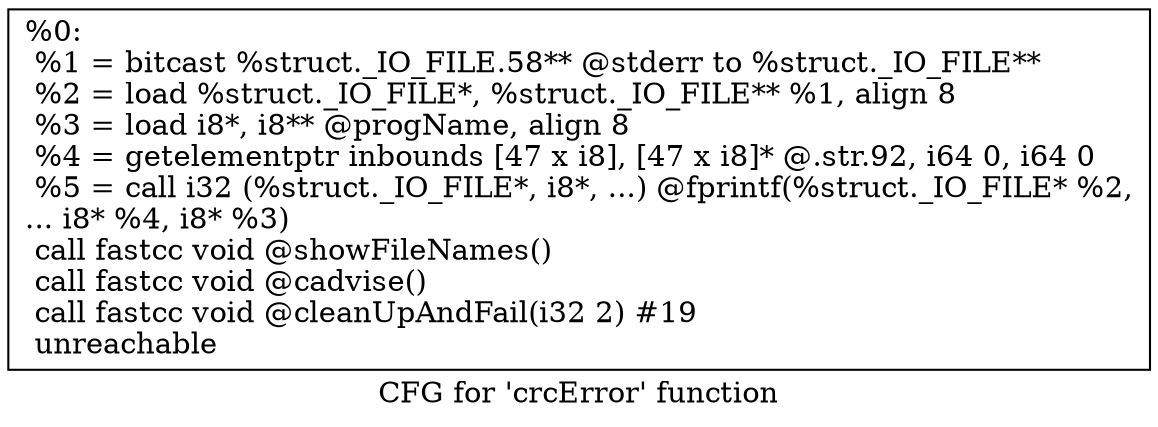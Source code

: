 digraph "CFG for 'crcError' function" {
	label="CFG for 'crcError' function";

	Node0x1c7cfb0 [shape=record,label="{%0:\l  %1 = bitcast %struct._IO_FILE.58** @stderr to %struct._IO_FILE**\l  %2 = load %struct._IO_FILE*, %struct._IO_FILE** %1, align 8\l  %3 = load i8*, i8** @progName, align 8\l  %4 = getelementptr inbounds [47 x i8], [47 x i8]* @.str.92, i64 0, i64 0\l  %5 = call i32 (%struct._IO_FILE*, i8*, ...) @fprintf(%struct._IO_FILE* %2,\l... i8* %4, i8* %3)\l  call fastcc void @showFileNames()\l  call fastcc void @cadvise()\l  call fastcc void @cleanUpAndFail(i32 2) #19\l  unreachable\l}"];
}
